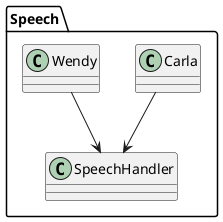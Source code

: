@startuml
package Speech {
  class Carla
  class Wendy
  class SpeechHandler
}
Carla --> SpeechHandler
Wendy --> SpeechHandler
@enduml
